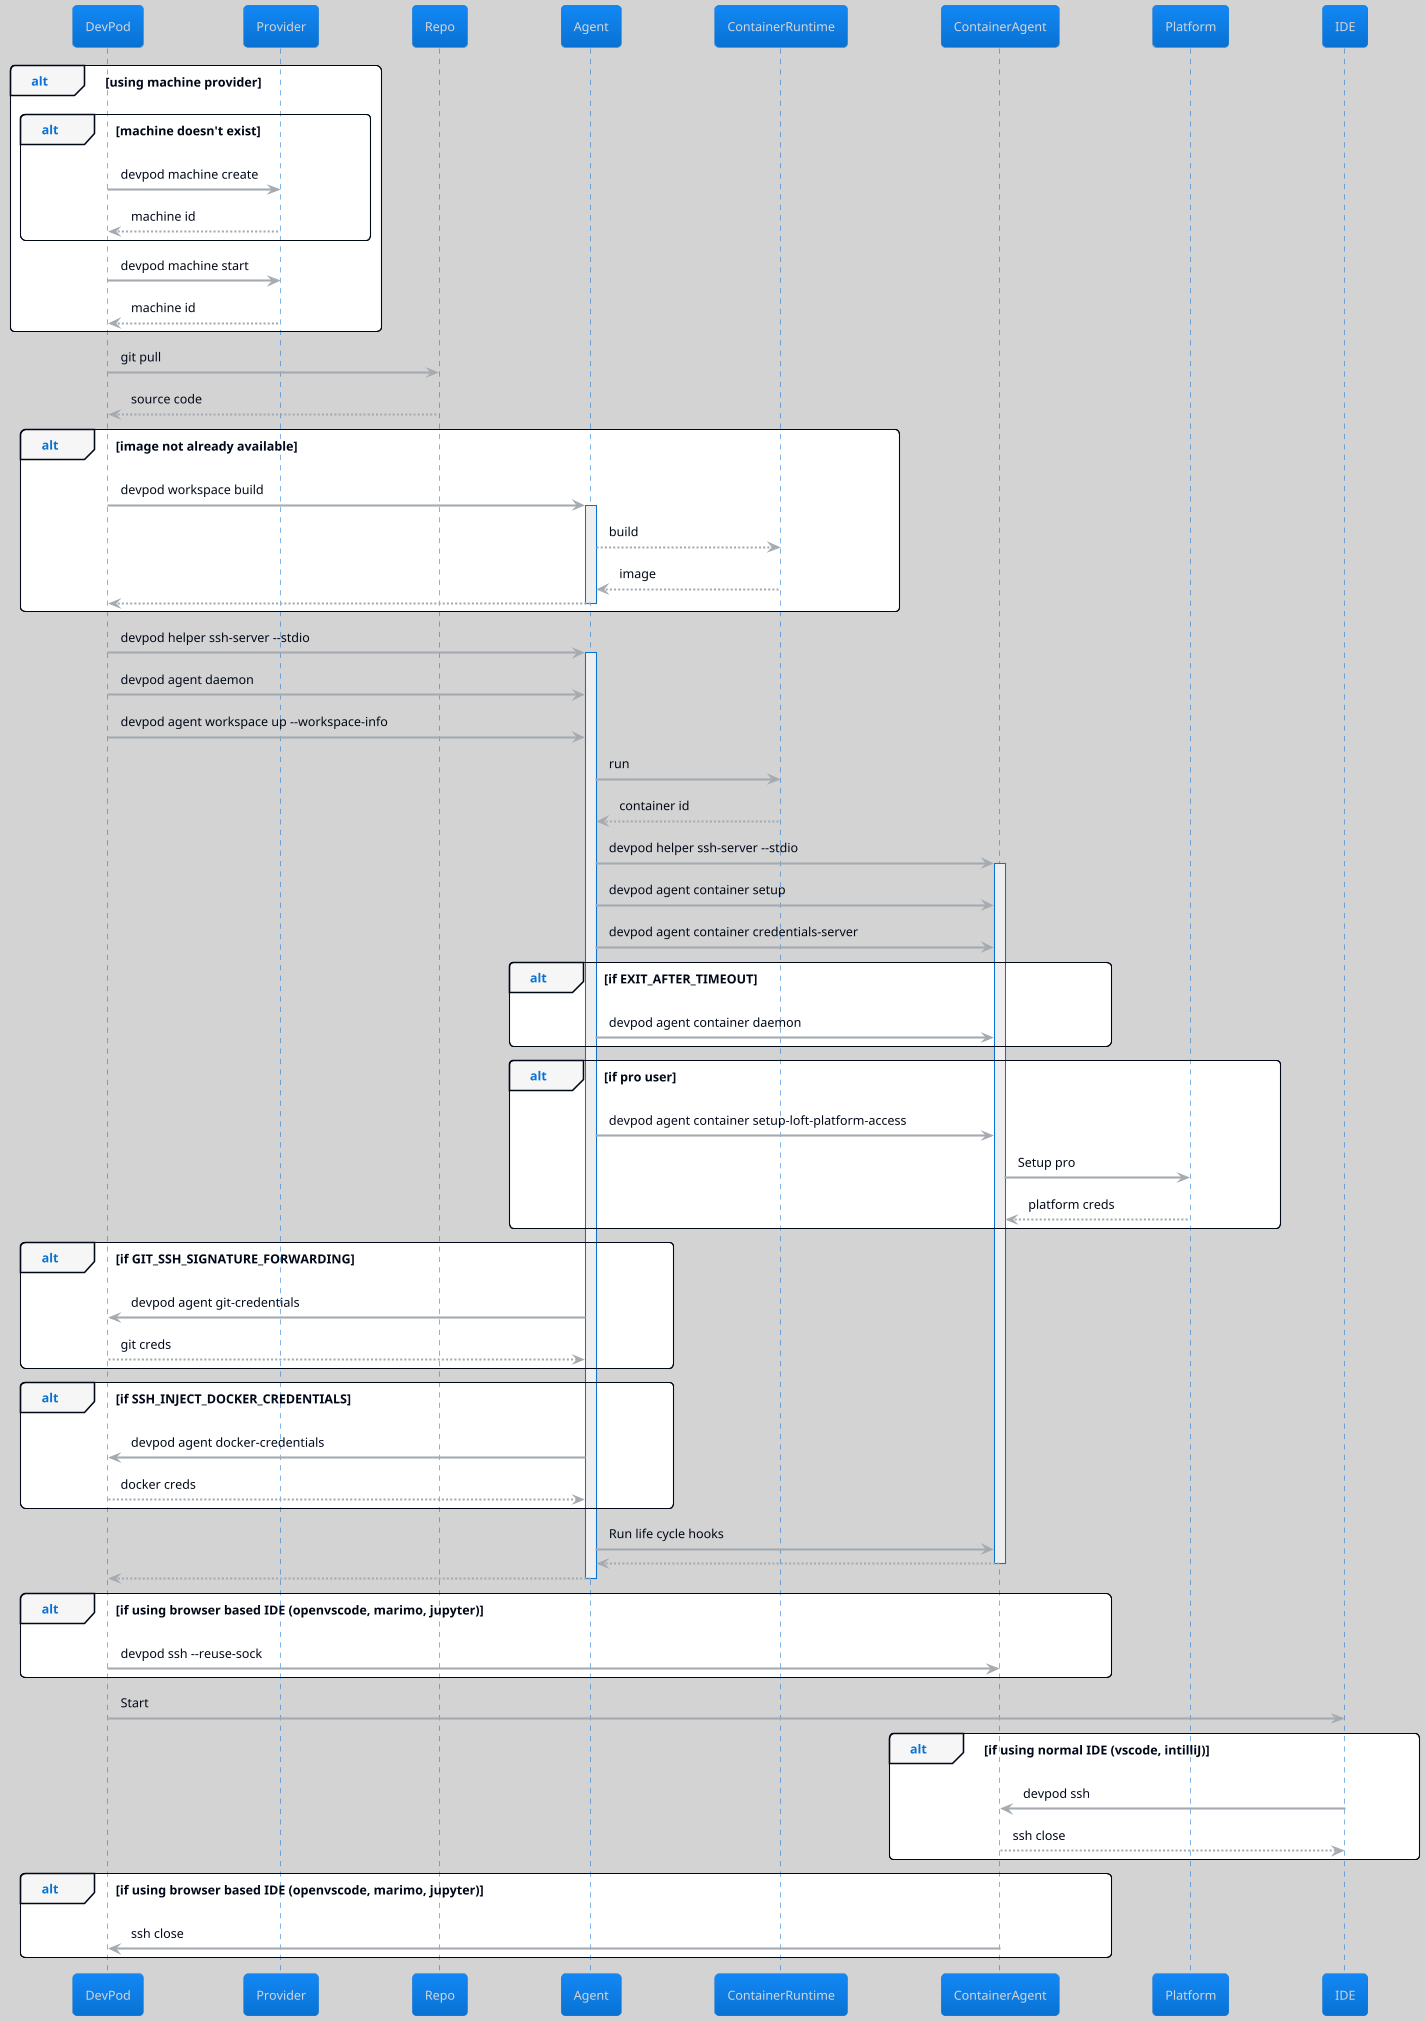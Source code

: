 @startuml

!theme cloudscape-design
skinparam BackgroundColor lightgray

alt using machine provider
alt machine doesn't exist
DevPod -> Provider: devpod machine create
Provider --> DevPod: machine id
end
DevPod -> Provider: devpod machine start
Provider --> DevPod: machine id
end

DevPod -> Repo: git pull
Repo --> DevPod: source code

alt image not already available
DevPod -> Agent: devpod workspace build
activate Agent
Agent --> ContainerRuntime: build
ContainerRuntime --> Agent: image
Agent --> DevPod: 
deactivate Agent
end

DevPod -> Agent: devpod helper ssh-server --stdio
activate Agent
DevPod -> Agent: devpod agent daemon
DevPod -> Agent: devpod agent workspace up --workspace-info

Agent -> ContainerRuntime: run
ContainerRuntime --> Agent: container id

Agent -> ContainerAgent: devpod helper ssh-server --stdio
activate ContainerAgent

Agent -> ContainerAgent: devpod agent container setup
Agent -> ContainerAgent: devpod agent container credentials-server
alt if EXIT_AFTER_TIMEOUT
Agent -> ContainerAgent: devpod agent container daemon
end

alt if pro user
Agent -> ContainerAgent: devpod agent container setup-loft-platform-access
ContainerAgent -> Platform: Setup pro
Platform --> ContainerAgent: platform creds
end

alt if GIT_SSH_SIGNATURE_FORWARDING
Agent -> DevPod: devpod agent git-credentials
DevPod --> Agent: git creds
end
alt if SSH_INJECT_DOCKER_CREDENTIALS
Agent -> DevPod: devpod agent docker-credentials
DevPod --> Agent: docker creds
end

Agent -> ContainerAgent: Run life cycle hooks

ContainerAgent --> Agent: 
deactivate ContainerAgent
Agent --> DevPod: 
deactivate Agent

alt if using browser based IDE (openvscode, marimo, jupyter)
DevPod -> ContainerAgent: devpod ssh --reuse-sock
end

DevPod -> IDE: Start

alt if using normal IDE (vscode, intilliJ)
IDE -> ContainerAgent: devpod ssh
ContainerAgent --> IDE: ssh close
end

alt if using browser based IDE (openvscode, marimo, jupyter)
ContainerAgent -> DevPod: ssh close
end


@enduml